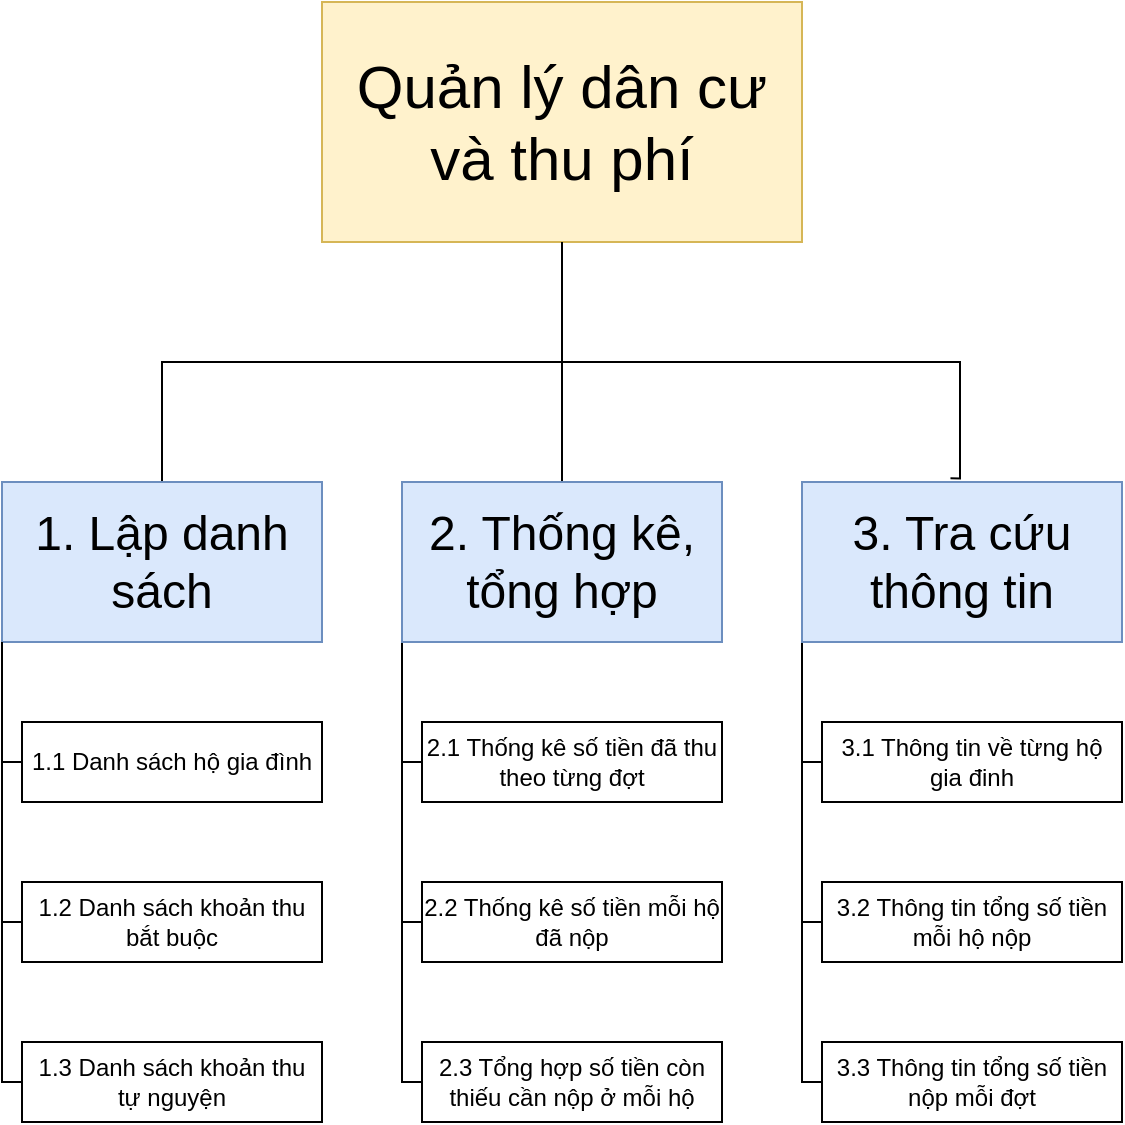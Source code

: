 <mxfile version="24.7.16">
  <diagram name="Page-1" id="c7558073-3199-34d8-9f00-42111426c3f3">
    <mxGraphModel dx="1050" dy="569" grid="1" gridSize="10" guides="1" tooltips="1" connect="1" arrows="1" fold="1" page="1" pageScale="1" pageWidth="826" pageHeight="1169" background="none" math="0" shadow="0">
      <root>
        <mxCell id="0" />
        <mxCell id="1" parent="0" />
        <mxCell id="h0RMpbU5rQ8oFSzIxfaf-103" value="" style="edgeStyle=orthogonalEdgeStyle;rounded=0;orthogonalLoop=1;jettySize=auto;html=1;entryX=0.5;entryY=0;entryDx=0;entryDy=0;endArrow=none;endFill=0;" edge="1" parent="1" source="h0RMpbU5rQ8oFSzIxfaf-96" target="h0RMpbU5rQ8oFSzIxfaf-97">
          <mxGeometry relative="1" as="geometry">
            <mxPoint x="120" y="140" as="targetPoint" />
          </mxGeometry>
        </mxCell>
        <mxCell id="h0RMpbU5rQ8oFSzIxfaf-107" style="edgeStyle=orthogonalEdgeStyle;rounded=0;orthogonalLoop=1;jettySize=auto;html=1;exitX=0.5;exitY=1;exitDx=0;exitDy=0;entryX=0.5;entryY=0;entryDx=0;entryDy=0;endArrow=none;endFill=0;" edge="1" parent="1" source="h0RMpbU5rQ8oFSzIxfaf-96" target="h0RMpbU5rQ8oFSzIxfaf-98">
          <mxGeometry relative="1" as="geometry" />
        </mxCell>
        <mxCell id="h0RMpbU5rQ8oFSzIxfaf-96" value="&lt;font style=&quot;font-size: 30px;&quot;&gt;Quản lý dân cư và thu phí&lt;/font&gt;" style="rounded=0;whiteSpace=wrap;html=1;fillColor=#fff2cc;strokeColor=#d6b656;" vertex="1" parent="1">
          <mxGeometry x="280" y="80" width="240" height="120" as="geometry" />
        </mxCell>
        <mxCell id="h0RMpbU5rQ8oFSzIxfaf-97" value="&lt;font style=&quot;font-size: 24px;&quot;&gt;1. Lập danh sách&lt;/font&gt;" style="rounded=0;whiteSpace=wrap;html=1;fillColor=#dae8fc;strokeColor=#6c8ebf;" vertex="1" parent="1">
          <mxGeometry x="120" y="320" width="160" height="80" as="geometry" />
        </mxCell>
        <mxCell id="h0RMpbU5rQ8oFSzIxfaf-129" style="edgeStyle=orthogonalEdgeStyle;rounded=0;orthogonalLoop=1;jettySize=auto;html=1;exitX=0;exitY=1;exitDx=0;exitDy=0;entryX=0;entryY=0.5;entryDx=0;entryDy=0;endArrow=none;endFill=0;" edge="1" parent="1" source="h0RMpbU5rQ8oFSzIxfaf-98" target="h0RMpbU5rQ8oFSzIxfaf-114">
          <mxGeometry relative="1" as="geometry">
            <Array as="points">
              <mxPoint x="320" y="620" />
            </Array>
          </mxGeometry>
        </mxCell>
        <mxCell id="h0RMpbU5rQ8oFSzIxfaf-130" style="edgeStyle=orthogonalEdgeStyle;rounded=0;orthogonalLoop=1;jettySize=auto;html=1;exitX=0;exitY=1;exitDx=0;exitDy=0;entryX=0;entryY=0.5;entryDx=0;entryDy=0;endArrow=none;endFill=0;" edge="1" parent="1" source="h0RMpbU5rQ8oFSzIxfaf-98" target="h0RMpbU5rQ8oFSzIxfaf-111">
          <mxGeometry relative="1" as="geometry">
            <Array as="points">
              <mxPoint x="320" y="460" />
            </Array>
          </mxGeometry>
        </mxCell>
        <mxCell id="h0RMpbU5rQ8oFSzIxfaf-131" style="edgeStyle=orthogonalEdgeStyle;rounded=0;orthogonalLoop=1;jettySize=auto;html=1;exitX=0;exitY=1;exitDx=0;exitDy=0;entryX=0;entryY=0.5;entryDx=0;entryDy=0;endArrow=none;endFill=0;" edge="1" parent="1" source="h0RMpbU5rQ8oFSzIxfaf-98" target="h0RMpbU5rQ8oFSzIxfaf-113">
          <mxGeometry relative="1" as="geometry">
            <Array as="points">
              <mxPoint x="320" y="540" />
            </Array>
          </mxGeometry>
        </mxCell>
        <mxCell id="h0RMpbU5rQ8oFSzIxfaf-98" value="&lt;font style=&quot;font-size: 24px;&quot;&gt;2. Thống kê, tổng hợp&lt;/font&gt;" style="rounded=0;whiteSpace=wrap;html=1;fillColor=#dae8fc;strokeColor=#6c8ebf;" vertex="1" parent="1">
          <mxGeometry x="320" y="320" width="160" height="80" as="geometry" />
        </mxCell>
        <mxCell id="h0RMpbU5rQ8oFSzIxfaf-132" style="edgeStyle=orthogonalEdgeStyle;rounded=0;orthogonalLoop=1;jettySize=auto;html=1;exitX=0;exitY=1;exitDx=0;exitDy=0;entryX=0;entryY=0.5;entryDx=0;entryDy=0;endArrow=none;endFill=0;" edge="1" parent="1" source="h0RMpbU5rQ8oFSzIxfaf-99" target="h0RMpbU5rQ8oFSzIxfaf-116">
          <mxGeometry relative="1" as="geometry">
            <Array as="points">
              <mxPoint x="520" y="620" />
            </Array>
          </mxGeometry>
        </mxCell>
        <mxCell id="h0RMpbU5rQ8oFSzIxfaf-133" style="edgeStyle=orthogonalEdgeStyle;rounded=0;orthogonalLoop=1;jettySize=auto;html=1;exitX=0;exitY=1;exitDx=0;exitDy=0;entryX=0;entryY=0.5;entryDx=0;entryDy=0;endArrow=none;endFill=0;" edge="1" parent="1" source="h0RMpbU5rQ8oFSzIxfaf-99" target="h0RMpbU5rQ8oFSzIxfaf-110">
          <mxGeometry relative="1" as="geometry">
            <Array as="points">
              <mxPoint x="520" y="460" />
            </Array>
          </mxGeometry>
        </mxCell>
        <mxCell id="h0RMpbU5rQ8oFSzIxfaf-135" style="edgeStyle=orthogonalEdgeStyle;rounded=0;orthogonalLoop=1;jettySize=auto;html=1;exitX=0;exitY=1;exitDx=0;exitDy=0;entryX=0;entryY=0.5;entryDx=0;entryDy=0;endArrow=none;endFill=0;" edge="1" parent="1" source="h0RMpbU5rQ8oFSzIxfaf-99" target="h0RMpbU5rQ8oFSzIxfaf-112">
          <mxGeometry relative="1" as="geometry">
            <Array as="points">
              <mxPoint x="520" y="540" />
            </Array>
          </mxGeometry>
        </mxCell>
        <mxCell id="h0RMpbU5rQ8oFSzIxfaf-99" value="&lt;font style=&quot;font-size: 24px;&quot;&gt;3. Tra cứu thông tin&lt;/font&gt;" style="rounded=0;whiteSpace=wrap;html=1;fillColor=#dae8fc;strokeColor=#6c8ebf;" vertex="1" parent="1">
          <mxGeometry x="520" y="320" width="160" height="80" as="geometry" />
        </mxCell>
        <mxCell id="h0RMpbU5rQ8oFSzIxfaf-104" style="edgeStyle=orthogonalEdgeStyle;rounded=0;orthogonalLoop=1;jettySize=auto;html=1;exitX=0.5;exitY=1;exitDx=0;exitDy=0;entryX=0.464;entryY=-0.023;entryDx=0;entryDy=0;entryPerimeter=0;endArrow=none;endFill=0;" edge="1" parent="1" source="h0RMpbU5rQ8oFSzIxfaf-96" target="h0RMpbU5rQ8oFSzIxfaf-99">
          <mxGeometry relative="1" as="geometry">
            <Array as="points">
              <mxPoint x="400" y="260" />
              <mxPoint x="599" y="260" />
            </Array>
          </mxGeometry>
        </mxCell>
        <mxCell id="h0RMpbU5rQ8oFSzIxfaf-110" value="3.1 Thông tin về từng hộ gia đinh" style="rounded=0;whiteSpace=wrap;html=1;" vertex="1" parent="1">
          <mxGeometry x="530" y="440" width="150" height="40" as="geometry" />
        </mxCell>
        <mxCell id="h0RMpbU5rQ8oFSzIxfaf-111" value="2.1 Thống kê số tiền đã thu theo từng đợt" style="rounded=0;whiteSpace=wrap;html=1;" vertex="1" parent="1">
          <mxGeometry x="330" y="440" width="150" height="40" as="geometry" />
        </mxCell>
        <mxCell id="h0RMpbU5rQ8oFSzIxfaf-112" value="3.2 Thông tin tổng số tiền mỗi hộ nộp" style="rounded=0;whiteSpace=wrap;html=1;" vertex="1" parent="1">
          <mxGeometry x="530" y="520" width="150" height="40" as="geometry" />
        </mxCell>
        <mxCell id="h0RMpbU5rQ8oFSzIxfaf-113" value="2.2 Thống kê số tiền mỗi hộ đã nộp" style="rounded=0;whiteSpace=wrap;html=1;" vertex="1" parent="1">
          <mxGeometry x="330" y="520" width="150" height="40" as="geometry" />
        </mxCell>
        <mxCell id="h0RMpbU5rQ8oFSzIxfaf-114" value="2.3 Tổng hợp số tiền còn thiếu cần nộp ở mỗi hộ" style="rounded=0;whiteSpace=wrap;html=1;" vertex="1" parent="1">
          <mxGeometry x="330" y="600" width="150" height="40" as="geometry" />
        </mxCell>
        <mxCell id="h0RMpbU5rQ8oFSzIxfaf-116" value="3.3 Thông tin tổng số tiền nộp mỗi đợt" style="rounded=0;whiteSpace=wrap;html=1;" vertex="1" parent="1">
          <mxGeometry x="530" y="600" width="150" height="40" as="geometry" />
        </mxCell>
        <mxCell id="h0RMpbU5rQ8oFSzIxfaf-120" value="" style="group" vertex="1" connectable="0" parent="1">
          <mxGeometry x="120" y="440" width="160" height="200" as="geometry" />
        </mxCell>
        <mxCell id="h0RMpbU5rQ8oFSzIxfaf-117" style="edgeStyle=orthogonalEdgeStyle;rounded=0;orthogonalLoop=1;jettySize=auto;html=1;exitX=0;exitY=1;exitDx=0;exitDy=0;entryX=0;entryY=0.5;entryDx=0;entryDy=0;endArrow=none;endFill=0;" edge="1" parent="h0RMpbU5rQ8oFSzIxfaf-120" source="h0RMpbU5rQ8oFSzIxfaf-97" target="h0RMpbU5rQ8oFSzIxfaf-108">
          <mxGeometry relative="1" as="geometry">
            <Array as="points">
              <mxPoint y="20" />
            </Array>
          </mxGeometry>
        </mxCell>
        <mxCell id="h0RMpbU5rQ8oFSzIxfaf-118" style="edgeStyle=orthogonalEdgeStyle;rounded=0;orthogonalLoop=1;jettySize=auto;html=1;exitX=0;exitY=1;exitDx=0;exitDy=0;entryX=0;entryY=0.5;entryDx=0;entryDy=0;endArrow=none;endFill=0;" edge="1" parent="h0RMpbU5rQ8oFSzIxfaf-120" source="h0RMpbU5rQ8oFSzIxfaf-97" target="h0RMpbU5rQ8oFSzIxfaf-109">
          <mxGeometry relative="1" as="geometry">
            <Array as="points">
              <mxPoint y="100" />
            </Array>
          </mxGeometry>
        </mxCell>
        <mxCell id="h0RMpbU5rQ8oFSzIxfaf-119" style="edgeStyle=orthogonalEdgeStyle;rounded=0;orthogonalLoop=1;jettySize=auto;html=1;exitX=0;exitY=1;exitDx=0;exitDy=0;entryX=0;entryY=0.5;entryDx=0;entryDy=0;endArrow=none;endFill=0;" edge="1" parent="h0RMpbU5rQ8oFSzIxfaf-120" source="h0RMpbU5rQ8oFSzIxfaf-97" target="h0RMpbU5rQ8oFSzIxfaf-115">
          <mxGeometry relative="1" as="geometry">
            <Array as="points">
              <mxPoint y="180" />
            </Array>
          </mxGeometry>
        </mxCell>
        <mxCell id="h0RMpbU5rQ8oFSzIxfaf-108" value="1.1 Danh sách hộ gia đình" style="rounded=0;whiteSpace=wrap;html=1;" vertex="1" parent="h0RMpbU5rQ8oFSzIxfaf-120">
          <mxGeometry x="10" width="150" height="40" as="geometry" />
        </mxCell>
        <mxCell id="h0RMpbU5rQ8oFSzIxfaf-109" value="1.2 Danh sách khoản thu bắt buộc" style="rounded=0;whiteSpace=wrap;html=1;" vertex="1" parent="h0RMpbU5rQ8oFSzIxfaf-120">
          <mxGeometry x="10" y="80" width="150" height="40" as="geometry" />
        </mxCell>
        <mxCell id="h0RMpbU5rQ8oFSzIxfaf-115" value="1.3 Danh sách khoản thu tự nguyện" style="rounded=0;whiteSpace=wrap;html=1;" vertex="1" parent="h0RMpbU5rQ8oFSzIxfaf-120">
          <mxGeometry x="10" y="160" width="150" height="40" as="geometry" />
        </mxCell>
      </root>
    </mxGraphModel>
  </diagram>
</mxfile>
